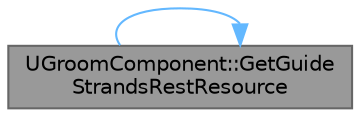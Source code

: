 digraph "UGroomComponent::GetGuideStrandsRestResource"
{
 // INTERACTIVE_SVG=YES
 // LATEX_PDF_SIZE
  bgcolor="transparent";
  edge [fontname=Helvetica,fontsize=10,labelfontname=Helvetica,labelfontsize=10];
  node [fontname=Helvetica,fontsize=10,shape=box,height=0.2,width=0.4];
  rankdir="LR";
  Node1 [id="Node000001",label="UGroomComponent::GetGuide\lStrandsRestResource",height=0.2,width=0.4,color="gray40", fillcolor="grey60", style="filled", fontcolor="black",tooltip="Return the guide hairs rest resources."];
  Node1 -> Node1 [id="edge1_Node000001_Node000001",color="steelblue1",style="solid",tooltip=" "];
}
